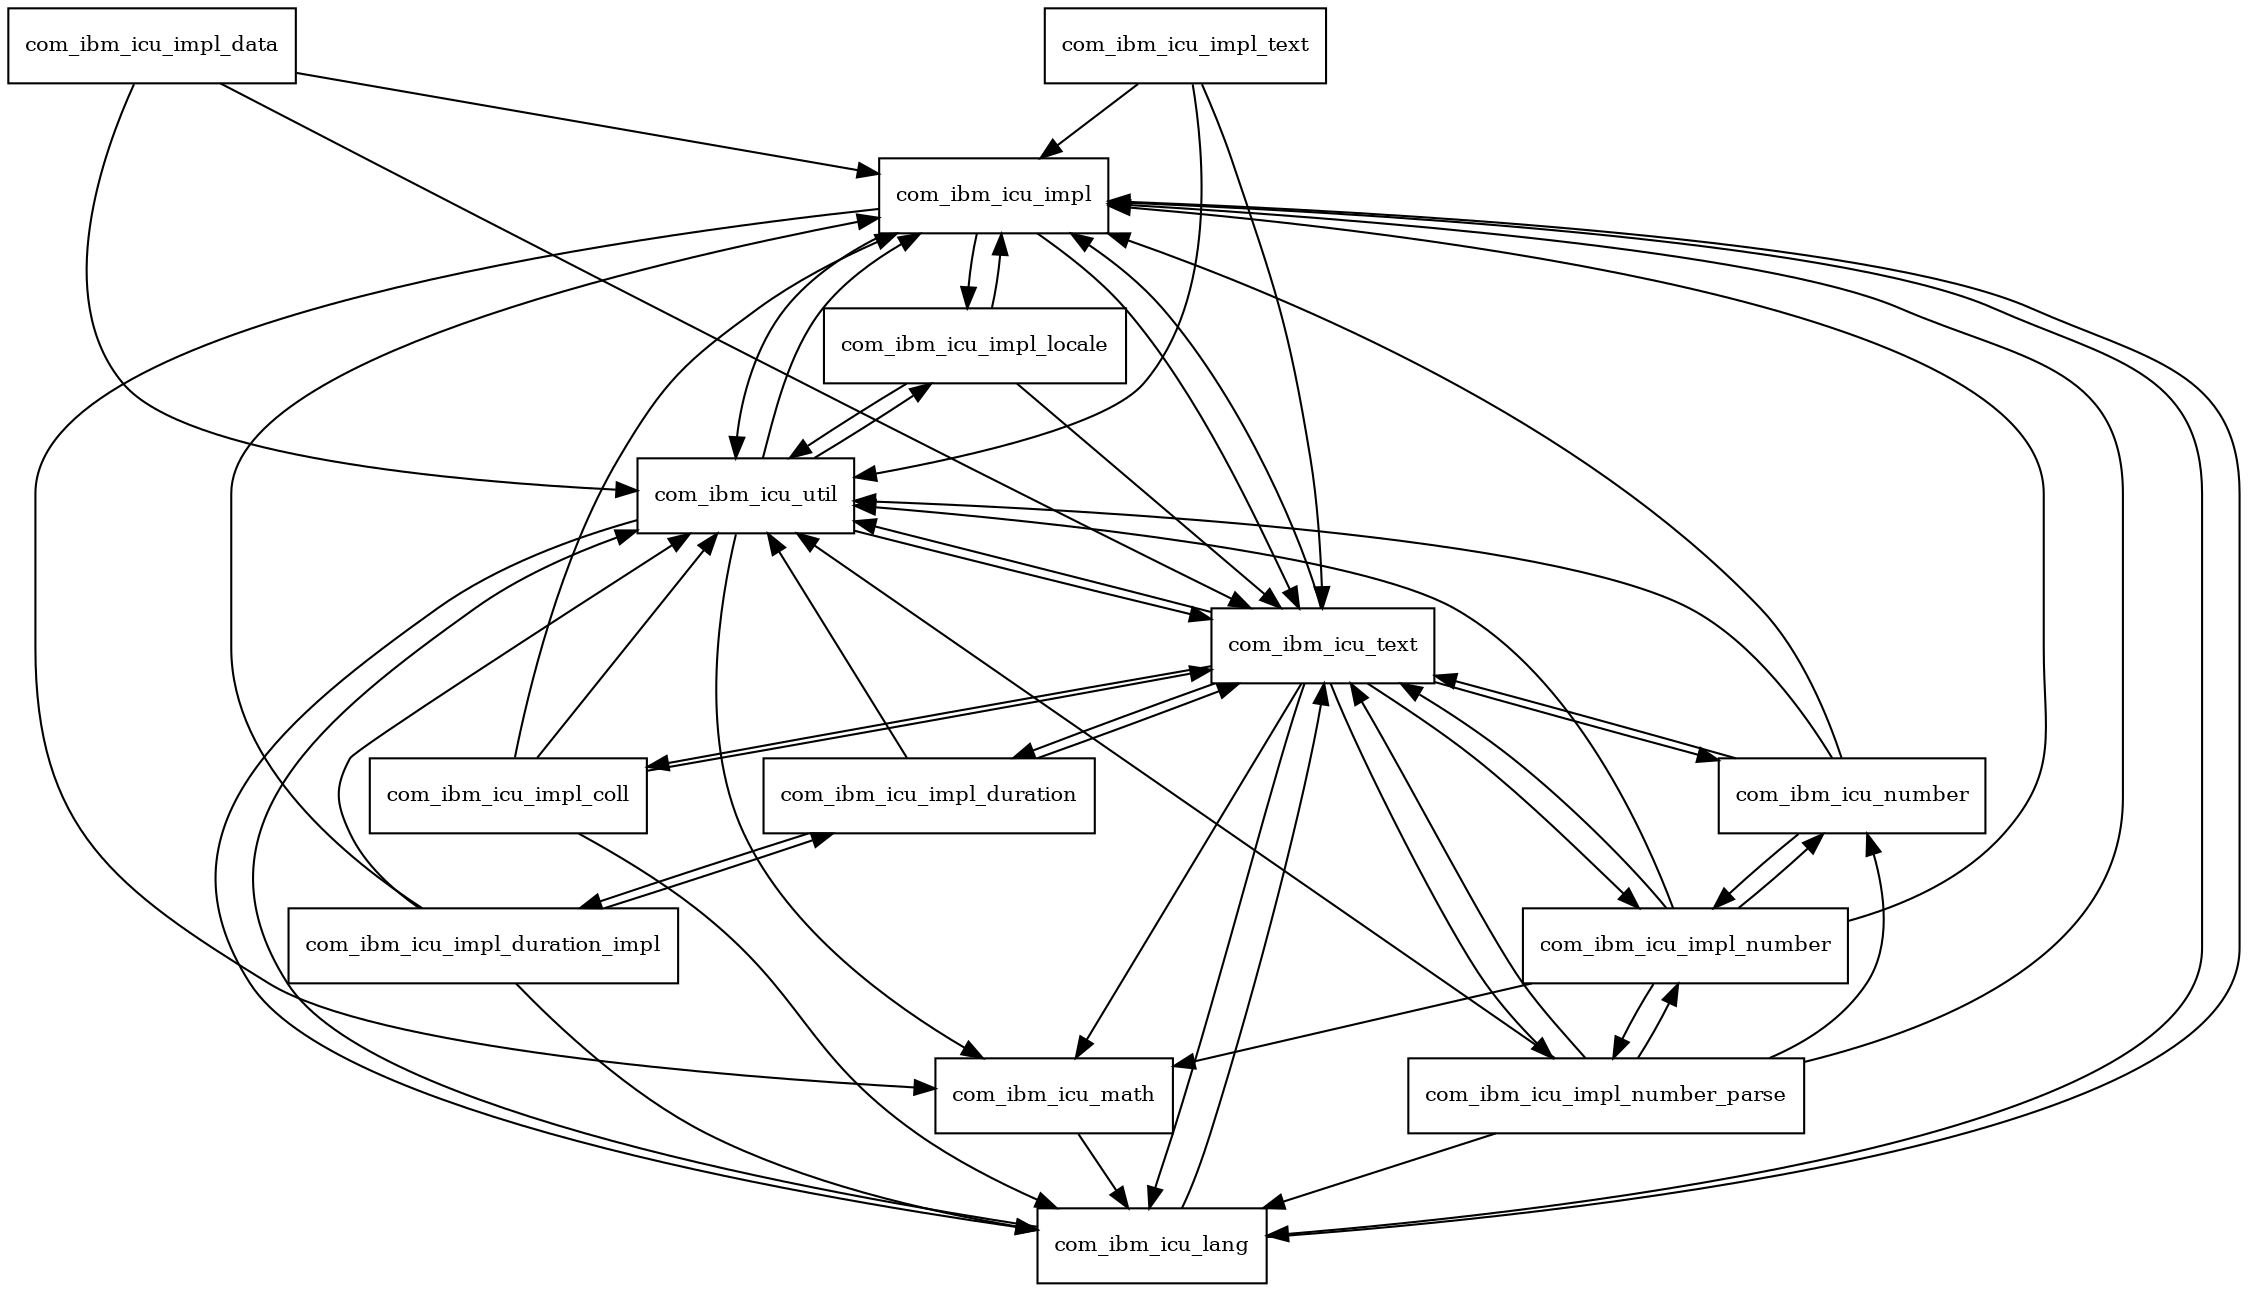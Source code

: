 digraph icu4j_61_1_package_dependencies {
  node [shape = box, fontsize=10.0];
  com_ibm_icu_impl -> com_ibm_icu_impl_locale;
  com_ibm_icu_impl -> com_ibm_icu_lang;
  com_ibm_icu_impl -> com_ibm_icu_math;
  com_ibm_icu_impl -> com_ibm_icu_text;
  com_ibm_icu_impl -> com_ibm_icu_util;
  com_ibm_icu_impl_coll -> com_ibm_icu_impl;
  com_ibm_icu_impl_coll -> com_ibm_icu_lang;
  com_ibm_icu_impl_coll -> com_ibm_icu_text;
  com_ibm_icu_impl_coll -> com_ibm_icu_util;
  com_ibm_icu_impl_data -> com_ibm_icu_impl;
  com_ibm_icu_impl_data -> com_ibm_icu_text;
  com_ibm_icu_impl_data -> com_ibm_icu_util;
  com_ibm_icu_impl_duration -> com_ibm_icu_impl_duration_impl;
  com_ibm_icu_impl_duration -> com_ibm_icu_text;
  com_ibm_icu_impl_duration -> com_ibm_icu_util;
  com_ibm_icu_impl_duration_impl -> com_ibm_icu_impl;
  com_ibm_icu_impl_duration_impl -> com_ibm_icu_impl_duration;
  com_ibm_icu_impl_duration_impl -> com_ibm_icu_lang;
  com_ibm_icu_impl_duration_impl -> com_ibm_icu_util;
  com_ibm_icu_impl_locale -> com_ibm_icu_impl;
  com_ibm_icu_impl_locale -> com_ibm_icu_text;
  com_ibm_icu_impl_locale -> com_ibm_icu_util;
  com_ibm_icu_impl_number -> com_ibm_icu_impl;
  com_ibm_icu_impl_number -> com_ibm_icu_impl_number_parse;
  com_ibm_icu_impl_number -> com_ibm_icu_math;
  com_ibm_icu_impl_number -> com_ibm_icu_number;
  com_ibm_icu_impl_number -> com_ibm_icu_text;
  com_ibm_icu_impl_number -> com_ibm_icu_util;
  com_ibm_icu_impl_number_parse -> com_ibm_icu_impl;
  com_ibm_icu_impl_number_parse -> com_ibm_icu_impl_number;
  com_ibm_icu_impl_number_parse -> com_ibm_icu_lang;
  com_ibm_icu_impl_number_parse -> com_ibm_icu_number;
  com_ibm_icu_impl_number_parse -> com_ibm_icu_text;
  com_ibm_icu_impl_number_parse -> com_ibm_icu_util;
  com_ibm_icu_impl_text -> com_ibm_icu_impl;
  com_ibm_icu_impl_text -> com_ibm_icu_text;
  com_ibm_icu_impl_text -> com_ibm_icu_util;
  com_ibm_icu_lang -> com_ibm_icu_impl;
  com_ibm_icu_lang -> com_ibm_icu_text;
  com_ibm_icu_lang -> com_ibm_icu_util;
  com_ibm_icu_math -> com_ibm_icu_lang;
  com_ibm_icu_number -> com_ibm_icu_impl;
  com_ibm_icu_number -> com_ibm_icu_impl_number;
  com_ibm_icu_number -> com_ibm_icu_text;
  com_ibm_icu_number -> com_ibm_icu_util;
  com_ibm_icu_text -> com_ibm_icu_impl;
  com_ibm_icu_text -> com_ibm_icu_impl_coll;
  com_ibm_icu_text -> com_ibm_icu_impl_duration;
  com_ibm_icu_text -> com_ibm_icu_impl_number;
  com_ibm_icu_text -> com_ibm_icu_impl_number_parse;
  com_ibm_icu_text -> com_ibm_icu_lang;
  com_ibm_icu_text -> com_ibm_icu_math;
  com_ibm_icu_text -> com_ibm_icu_number;
  com_ibm_icu_text -> com_ibm_icu_util;
  com_ibm_icu_util -> com_ibm_icu_impl;
  com_ibm_icu_util -> com_ibm_icu_impl_locale;
  com_ibm_icu_util -> com_ibm_icu_lang;
  com_ibm_icu_util -> com_ibm_icu_math;
  com_ibm_icu_util -> com_ibm_icu_text;
}
